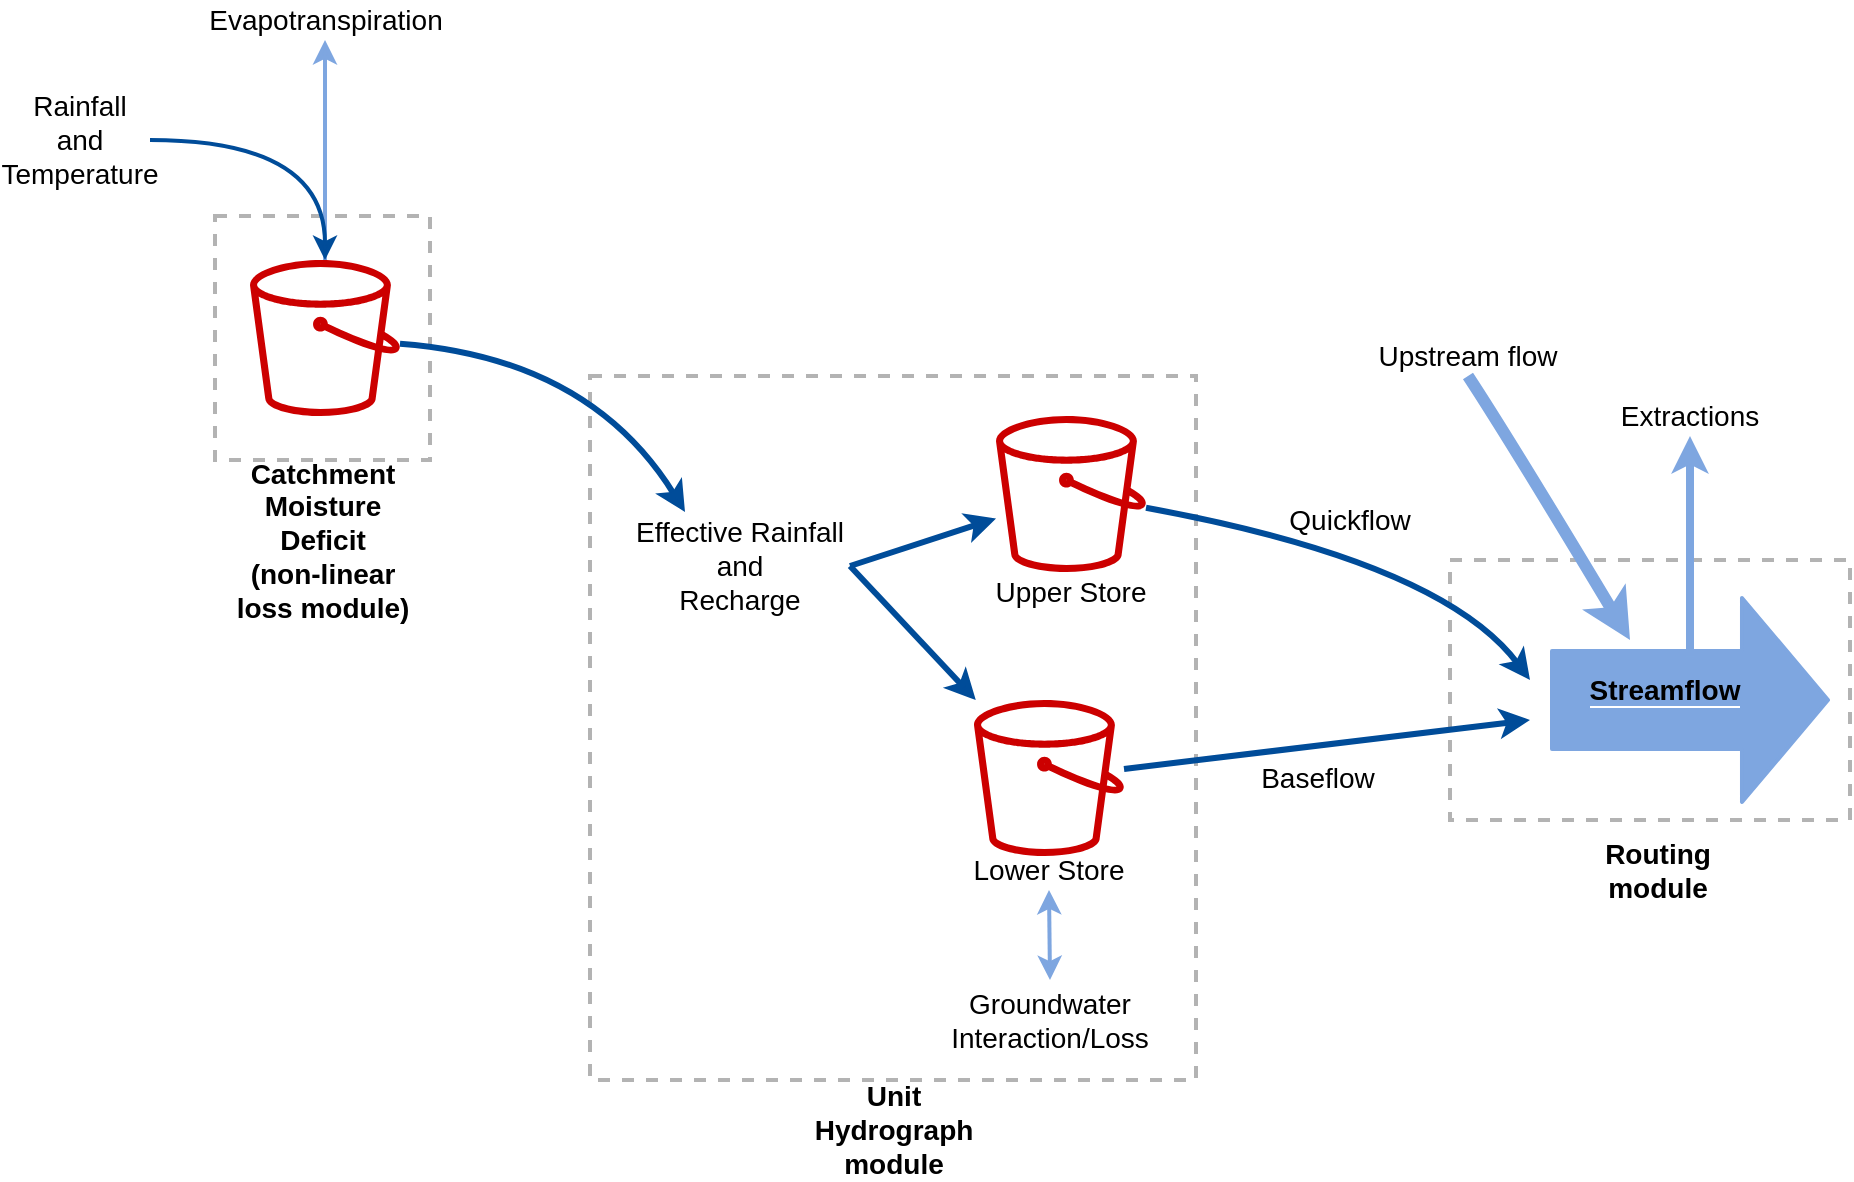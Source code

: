 <mxfile version="12.6.5" type="device"><diagram id="nZumZtvRQQ4Gld2NvFrk" name="Page-1"><mxGraphModel dx="1422" dy="822" grid="1" gridSize="10" guides="1" tooltips="1" connect="1" arrows="1" fold="1" page="1" pageScale="1" pageWidth="1100" pageHeight="850" math="0" shadow="0"><root><mxCell id="0"/><mxCell id="1" parent="0"/><mxCell id="TekyKirtqYc7i4olfcxL-41" value="" style="rounded=0;whiteSpace=wrap;html=1;strokeColor=#B3B3B3;fillColor=none;dashed=1;strokeWidth=2;" vertex="1" parent="1"><mxGeometry x="750" y="300" width="200" height="130" as="geometry"/></mxCell><mxCell id="TekyKirtqYc7i4olfcxL-38" value="" style="rounded=0;whiteSpace=wrap;html=1;strokeColor=#B3B3B3;fillColor=none;dashed=1;strokeWidth=2;" vertex="1" parent="1"><mxGeometry x="320" y="208" width="303" height="352" as="geometry"/></mxCell><mxCell id="TekyKirtqYc7i4olfcxL-37" value="" style="rounded=0;whiteSpace=wrap;html=1;strokeColor=#B3B3B3;fillColor=none;dashed=1;strokeWidth=2;" vertex="1" parent="1"><mxGeometry x="132.5" y="128" width="107.5" height="122" as="geometry"/></mxCell><mxCell id="TekyKirtqYc7i4olfcxL-14" value="" style="edgeStyle=orthogonalEdgeStyle;curved=1;rounded=0;orthogonalLoop=1;jettySize=auto;html=1;strokeColor=#7EA6E0;strokeWidth=2;entryX=0.5;entryY=1;entryDx=0;entryDy=0;" edge="1" parent="1" source="TekyKirtqYc7i4olfcxL-1" target="TekyKirtqYc7i4olfcxL-9"><mxGeometry relative="1" as="geometry"><mxPoint x="188" y="60" as="targetPoint"/></mxGeometry></mxCell><mxCell id="TekyKirtqYc7i4olfcxL-1" value="" style="outlineConnect=0;fillColor=#CC0000;strokeColor=#CC0000;dashed=0;verticalLabelPosition=bottom;verticalAlign=top;align=center;html=1;fontSize=12;fontStyle=0;aspect=fixed;pointerEvents=1;shape=mxgraph.aws4.bucket;" vertex="1" parent="1"><mxGeometry x="150" y="150" width="75" height="78" as="geometry"/></mxCell><mxCell id="TekyKirtqYc7i4olfcxL-4" value="" style="outlineConnect=0;fillColor=#CC0000;strokeColor=#CC0000;dashed=0;verticalLabelPosition=bottom;verticalAlign=top;align=center;html=1;fontSize=12;fontStyle=0;aspect=fixed;pointerEvents=1;shape=mxgraph.aws4.bucket;" vertex="1" parent="1"><mxGeometry x="523" y="228" width="75" height="78" as="geometry"/></mxCell><mxCell id="TekyKirtqYc7i4olfcxL-5" value="" style="outlineConnect=0;fillColor=#CC0000;strokeColor=#CC0000;dashed=0;verticalLabelPosition=bottom;verticalAlign=top;align=center;html=1;fontSize=12;fontStyle=0;aspect=fixed;pointerEvents=1;shape=mxgraph.aws4.bucket;" vertex="1" parent="1"><mxGeometry x="512" y="370" width="75" height="78" as="geometry"/></mxCell><mxCell id="TekyKirtqYc7i4olfcxL-6" value="" style="curved=1;endArrow=classic;html=1;strokeColor=#004C99;strokeWidth=3;exitX=1;exitY=0.5;exitDx=0;exitDy=0;" edge="1" parent="1" source="TekyKirtqYc7i4olfcxL-11" target="TekyKirtqYc7i4olfcxL-4"><mxGeometry width="50" height="50" relative="1" as="geometry"><mxPoint x="150" y="530" as="sourcePoint"/><mxPoint x="200" y="480" as="targetPoint"/><Array as="points"/></mxGeometry></mxCell><mxCell id="TekyKirtqYc7i4olfcxL-10" style="edgeStyle=orthogonalEdgeStyle;rounded=0;orthogonalLoop=1;jettySize=auto;html=1;exitX=1;exitY=0.5;exitDx=0;exitDy=0;curved=1;strokeColor=#004C99;strokeWidth=2;" edge="1" parent="1" source="TekyKirtqYc7i4olfcxL-8" target="TekyKirtqYc7i4olfcxL-1"><mxGeometry relative="1" as="geometry"><mxPoint x="170" y="140" as="targetPoint"/></mxGeometry></mxCell><mxCell id="TekyKirtqYc7i4olfcxL-8" value="&lt;font style=&quot;font-size: 14px&quot;&gt;Rainfall&lt;br&gt;and&lt;br&gt;Temperature&lt;/font&gt;" style="text;html=1;strokeColor=none;fillColor=none;align=center;verticalAlign=middle;whiteSpace=wrap;rounded=0;" vertex="1" parent="1"><mxGeometry x="30" y="70" width="70" height="40" as="geometry"/></mxCell><mxCell id="TekyKirtqYc7i4olfcxL-9" value="&lt;font style=&quot;font-size: 14px&quot;&gt;Evapotranspiration&lt;/font&gt;" style="text;html=1;strokeColor=none;fillColor=none;align=center;verticalAlign=middle;whiteSpace=wrap;rounded=0;" vertex="1" parent="1"><mxGeometry x="132.5" y="20" width="110" height="20" as="geometry"/></mxCell><mxCell id="TekyKirtqYc7i4olfcxL-11" value="&lt;font style=&quot;font-size: 14px&quot;&gt;Effective Rainfall&lt;br&gt;and&lt;br&gt;Recharge&lt;br&gt;&lt;/font&gt;" style="text;html=1;strokeColor=none;fillColor=none;align=center;verticalAlign=middle;whiteSpace=wrap;rounded=0;" vertex="1" parent="1"><mxGeometry x="340" y="276" width="110" height="54" as="geometry"/></mxCell><mxCell id="TekyKirtqYc7i4olfcxL-12" value="&lt;font style=&quot;font-size: 14px&quot;&gt;&lt;b&gt;Catchment Moisture Deficit&lt;br&gt;(non-linear loss module)&lt;/b&gt;&lt;br&gt;&lt;/font&gt;" style="text;html=1;strokeColor=none;fillColor=none;align=center;verticalAlign=middle;whiteSpace=wrap;rounded=0;" vertex="1" parent="1"><mxGeometry x="135" y="250" width="102.5" height="80" as="geometry"/></mxCell><mxCell id="TekyKirtqYc7i4olfcxL-17" value="" style="curved=1;endArrow=classic;html=1;strokeColor=#004C99;strokeWidth=3;exitX=1;exitY=0.5;exitDx=0;exitDy=0;" edge="1" parent="1" source="TekyKirtqYc7i4olfcxL-11" target="TekyKirtqYc7i4olfcxL-5"><mxGeometry width="50" height="50" relative="1" as="geometry"><mxPoint x="235" y="210" as="sourcePoint"/><mxPoint x="379.322" y="250.075" as="targetPoint"/><Array as="points"/></mxGeometry></mxCell><mxCell id="TekyKirtqYc7i4olfcxL-20" value="" style="endArrow=classic;html=1;strokeColor=#7EA6E0;strokeWidth=2;startArrow=classic;startFill=1;entryX=0.5;entryY=0;entryDx=0;entryDy=0;exitX=0.5;exitY=1;exitDx=0;exitDy=0;" edge="1" parent="1" source="TekyKirtqYc7i4olfcxL-27" target="TekyKirtqYc7i4olfcxL-21"><mxGeometry width="50" height="50" relative="1" as="geometry"><mxPoint x="547" y="510" as="sourcePoint"/><mxPoint x="547" y="520" as="targetPoint"/><Array as="points"/></mxGeometry></mxCell><mxCell id="TekyKirtqYc7i4olfcxL-21" value="&lt;font style=&quot;font-size: 14px&quot;&gt;Groundwater Interaction/Loss&lt;/font&gt;" style="text;html=1;strokeColor=none;fillColor=none;align=center;verticalAlign=middle;whiteSpace=wrap;rounded=0;" vertex="1" parent="1"><mxGeometry x="499" y="510" width="102" height="40" as="geometry"/></mxCell><mxCell id="TekyKirtqYc7i4olfcxL-23" value="" style="curved=1;endArrow=classic;html=1;strokeColor=#004C99;strokeWidth=3;" edge="1" parent="1" source="TekyKirtqYc7i4olfcxL-4"><mxGeometry width="50" height="50" relative="1" as="geometry"><mxPoint x="704" y="283.038" as="sourcePoint"/><mxPoint x="790" y="360" as="targetPoint"/><Array as="points"><mxPoint x="746" y="301"/></Array></mxGeometry></mxCell><mxCell id="TekyKirtqYc7i4olfcxL-24" value="" style="curved=1;endArrow=classic;html=1;strokeColor=#004C99;strokeWidth=3;" edge="1" parent="1" source="TekyKirtqYc7i4olfcxL-5"><mxGeometry width="50" height="50" relative="1" as="geometry"><mxPoint x="594" y="359.995" as="sourcePoint"/><mxPoint x="790" y="380" as="targetPoint"/><Array as="points"/></mxGeometry></mxCell><mxCell id="TekyKirtqYc7i4olfcxL-25" value="" style="shape=flexArrow;endArrow=classic;html=1;strokeColor=#7EA6E0;strokeWidth=2;endWidth=51;endSize=13.67;width=48;fillColor=#7EA6E0;" edge="1" parent="1"><mxGeometry width="50" height="50" relative="1" as="geometry"><mxPoint x="800" y="370" as="sourcePoint"/><mxPoint x="940" y="370" as="targetPoint"/></mxGeometry></mxCell><mxCell id="TekyKirtqYc7i4olfcxL-28" value="&lt;font style=&quot;font-size: 14px&quot;&gt;&lt;b style=&quot;background-color: rgb(126 , 166 , 224)&quot;&gt;Streamflow&lt;/b&gt;&lt;/font&gt;" style="text;html=1;align=center;verticalAlign=middle;resizable=0;points=[];labelBackgroundColor=#ffffff;" vertex="1" connectable="0" parent="TekyKirtqYc7i4olfcxL-25"><mxGeometry x="-0.186" y="5" relative="1" as="geometry"><mxPoint as="offset"/></mxGeometry></mxCell><mxCell id="TekyKirtqYc7i4olfcxL-26" value="&lt;font style=&quot;font-size: 14px&quot;&gt;Upper Store&lt;/font&gt;" style="text;html=1;strokeColor=none;fillColor=none;align=center;verticalAlign=middle;whiteSpace=wrap;rounded=0;" vertex="1" parent="1"><mxGeometry x="514.25" y="306" width="92.5" height="20" as="geometry"/></mxCell><mxCell id="TekyKirtqYc7i4olfcxL-27" value="&lt;font style=&quot;font-size: 14px&quot;&gt;Lower Store&lt;/font&gt;" style="text;html=1;strokeColor=none;fillColor=none;align=center;verticalAlign=middle;whiteSpace=wrap;rounded=0;" vertex="1" parent="1"><mxGeometry x="503.25" y="445" width="92.5" height="20" as="geometry"/></mxCell><mxCell id="TekyKirtqYc7i4olfcxL-29" value="" style="edgeStyle=orthogonalEdgeStyle;curved=1;rounded=0;orthogonalLoop=1;jettySize=auto;html=1;strokeColor=#7EA6E0;strokeWidth=4;entryX=0.5;entryY=1;entryDx=0;entryDy=0;" edge="1" parent="1"><mxGeometry relative="1" as="geometry"><mxPoint x="870" y="348.075" as="sourcePoint"/><mxPoint x="870" y="238" as="targetPoint"/></mxGeometry></mxCell><mxCell id="TekyKirtqYc7i4olfcxL-30" value="&lt;font style=&quot;font-size: 14px&quot;&gt;Extractions&lt;/font&gt;" style="text;html=1;strokeColor=none;fillColor=none;align=center;verticalAlign=middle;whiteSpace=wrap;rounded=0;" vertex="1" parent="1"><mxGeometry x="830" y="218" width="80" height="20" as="geometry"/></mxCell><mxCell id="TekyKirtqYc7i4olfcxL-31" value="" style="curved=1;endArrow=classic;html=1;strokeColor=#7EA6E0;strokeWidth=6;fillColor=#7EA6E0;exitX=0.5;exitY=1;exitDx=0;exitDy=0;" edge="1" parent="1" source="TekyKirtqYc7i4olfcxL-32"><mxGeometry width="50" height="50" relative="1" as="geometry"><mxPoint x="690" y="140" as="sourcePoint"/><mxPoint x="840" y="340" as="targetPoint"/><Array as="points"><mxPoint x="780" y="240"/></Array></mxGeometry></mxCell><mxCell id="TekyKirtqYc7i4olfcxL-32" value="&lt;font style=&quot;font-size: 14px&quot;&gt;Upstream flow&lt;/font&gt;" style="text;html=1;strokeColor=none;fillColor=none;align=center;verticalAlign=middle;whiteSpace=wrap;rounded=0;" vertex="1" parent="1"><mxGeometry x="704" y="188" width="110" height="20" as="geometry"/></mxCell><mxCell id="TekyKirtqYc7i4olfcxL-34" value="" style="curved=1;endArrow=classic;html=1;strokeColor=#004C99;strokeWidth=3;fillColor=#7EA6E0;entryX=0.25;entryY=0;entryDx=0;entryDy=0;" edge="1" parent="1" source="TekyKirtqYc7i4olfcxL-1" target="TekyKirtqYc7i4olfcxL-11"><mxGeometry width="50" height="50" relative="1" as="geometry"><mxPoint x="290" y="188" as="sourcePoint"/><mxPoint x="340" y="138" as="targetPoint"/><Array as="points"><mxPoint x="320" y="199"/></Array></mxGeometry></mxCell><mxCell id="TekyKirtqYc7i4olfcxL-35" value="&lt;font style=&quot;font-size: 14px&quot;&gt;Baseflow&lt;/font&gt;" style="text;html=1;strokeColor=none;fillColor=none;align=center;verticalAlign=middle;whiteSpace=wrap;rounded=0;" vertex="1" parent="1"><mxGeometry x="664" y="399" width="40" height="20" as="geometry"/></mxCell><mxCell id="TekyKirtqYc7i4olfcxL-36" value="&lt;font style=&quot;font-size: 14px&quot;&gt;Quickflow&lt;/font&gt;" style="text;html=1;strokeColor=none;fillColor=none;align=center;verticalAlign=middle;whiteSpace=wrap;rounded=0;" vertex="1" parent="1"><mxGeometry x="680" y="270" width="40" height="20" as="geometry"/></mxCell><mxCell id="TekyKirtqYc7i4olfcxL-40" value="&lt;font style=&quot;font-size: 14px&quot;&gt;&lt;b&gt;Unit Hydrograph&lt;br&gt;module&lt;/b&gt;&lt;/font&gt;" style="text;html=1;strokeColor=none;fillColor=none;align=center;verticalAlign=middle;whiteSpace=wrap;rounded=0;dashed=1;" vertex="1" parent="1"><mxGeometry x="431.5" y="560" width="80" height="50" as="geometry"/></mxCell><mxCell id="TekyKirtqYc7i4olfcxL-43" value="&lt;font style=&quot;font-size: 14px&quot;&gt;&lt;b&gt;Routing module&lt;/b&gt;&lt;/font&gt;" style="text;html=1;strokeColor=none;fillColor=none;align=center;verticalAlign=middle;whiteSpace=wrap;rounded=0;dashed=1;" vertex="1" parent="1"><mxGeometry x="814" y="430" width="80" height="50" as="geometry"/></mxCell></root></mxGraphModel></diagram></mxfile>